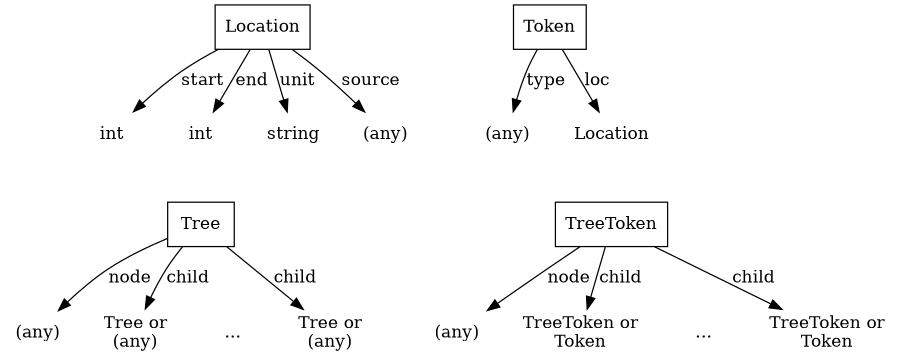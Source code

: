 digraph containership {
  size="6,5"

  Location [shape="box"]
  Token [shape="box"]
  Tree [shape="box"]
  TreeToken [shape="box"]
  node [shape=plaintext]

  int1 [label="int"]
  int2 [label="int"]
  string1 [label="string"]
  any1 [label="(any)"]
  any2 [label="(any)"]
  any3 [label="(any)"]
  any4 [label="(any)"]
  Location2 [label="Location"]
  treechild1 [label="Tree or\n(any)"]
  ddd1 [label="...",shape=plaintext]
  treechild2 [label="Tree or\n(any)"]
  treetokenchild1 [label="TreeToken or\nToken"]
  ddd2 [label="...",shape=plaintext]
  treetokenchild2 [label="TreeToken or\nToken"]

  Location -> int1 [label="start"]
  Location -> int2 [label="end"]
  Location -> string1 [label="unit"]
  Location -> any1 [label="source"]

  Token -> any2 [label="type"]
  Token -> Location2 [label="loc"]

  Tree -> any3 [label="node"]
  Tree -> treechild1 [label="child"]
  Tree -> ddd1 [style=invis]
  Tree -> treechild2 [label="child"]

  TreeToken -> any4 [label="node"]
  TreeToken -> treetokenchild1 [label="child"]
  TreeToken -> ddd2 [style=invis]
  TreeToken -> treetokenchild2 [label="child"]

// These are here to make it look better..
  int2 -> Tree [style=invis]
  Location2 -> TreeToken [style=invis]

}

